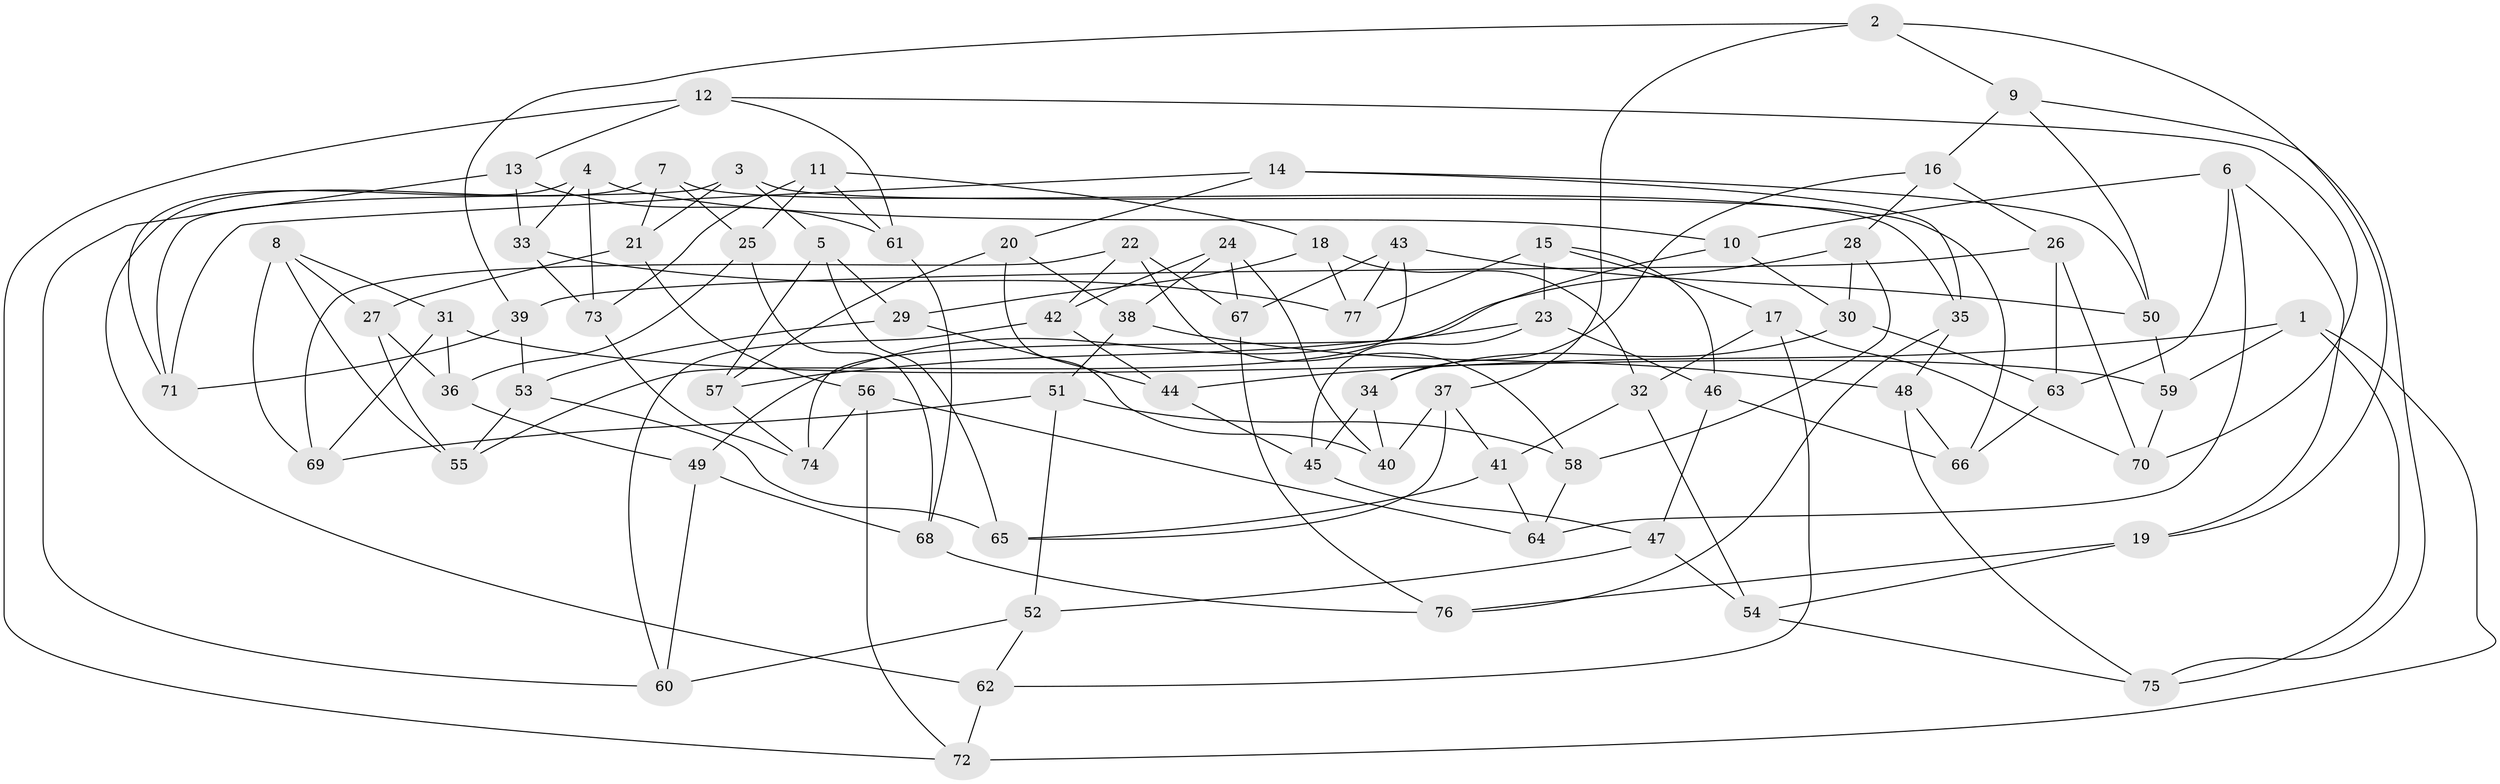 // coarse degree distribution, {4: 0.5283018867924528, 6: 0.4339622641509434, 5: 0.018867924528301886, 3: 0.018867924528301886}
// Generated by graph-tools (version 1.1) at 2025/52/02/27/25 19:52:34]
// undirected, 77 vertices, 154 edges
graph export_dot {
graph [start="1"]
  node [color=gray90,style=filled];
  1;
  2;
  3;
  4;
  5;
  6;
  7;
  8;
  9;
  10;
  11;
  12;
  13;
  14;
  15;
  16;
  17;
  18;
  19;
  20;
  21;
  22;
  23;
  24;
  25;
  26;
  27;
  28;
  29;
  30;
  31;
  32;
  33;
  34;
  35;
  36;
  37;
  38;
  39;
  40;
  41;
  42;
  43;
  44;
  45;
  46;
  47;
  48;
  49;
  50;
  51;
  52;
  53;
  54;
  55;
  56;
  57;
  58;
  59;
  60;
  61;
  62;
  63;
  64;
  65;
  66;
  67;
  68;
  69;
  70;
  71;
  72;
  73;
  74;
  75;
  76;
  77;
  1 -- 59;
  1 -- 44;
  1 -- 75;
  1 -- 72;
  2 -- 19;
  2 -- 39;
  2 -- 37;
  2 -- 9;
  3 -- 66;
  3 -- 5;
  3 -- 21;
  3 -- 71;
  4 -- 71;
  4 -- 10;
  4 -- 73;
  4 -- 33;
  5 -- 57;
  5 -- 29;
  5 -- 65;
  6 -- 10;
  6 -- 19;
  6 -- 63;
  6 -- 64;
  7 -- 25;
  7 -- 62;
  7 -- 21;
  7 -- 35;
  8 -- 27;
  8 -- 31;
  8 -- 55;
  8 -- 69;
  9 -- 16;
  9 -- 50;
  9 -- 75;
  10 -- 30;
  10 -- 74;
  11 -- 73;
  11 -- 61;
  11 -- 18;
  11 -- 25;
  12 -- 61;
  12 -- 70;
  12 -- 72;
  12 -- 13;
  13 -- 61;
  13 -- 33;
  13 -- 60;
  14 -- 35;
  14 -- 71;
  14 -- 50;
  14 -- 20;
  15 -- 46;
  15 -- 77;
  15 -- 23;
  15 -- 17;
  16 -- 34;
  16 -- 26;
  16 -- 28;
  17 -- 70;
  17 -- 32;
  17 -- 62;
  18 -- 77;
  18 -- 29;
  18 -- 32;
  19 -- 54;
  19 -- 76;
  20 -- 57;
  20 -- 38;
  20 -- 40;
  21 -- 56;
  21 -- 27;
  22 -- 67;
  22 -- 42;
  22 -- 69;
  22 -- 58;
  23 -- 46;
  23 -- 57;
  23 -- 45;
  24 -- 40;
  24 -- 38;
  24 -- 67;
  24 -- 42;
  25 -- 36;
  25 -- 68;
  26 -- 39;
  26 -- 70;
  26 -- 63;
  27 -- 55;
  27 -- 36;
  28 -- 58;
  28 -- 49;
  28 -- 30;
  29 -- 44;
  29 -- 53;
  30 -- 34;
  30 -- 63;
  31 -- 36;
  31 -- 59;
  31 -- 69;
  32 -- 54;
  32 -- 41;
  33 -- 73;
  33 -- 77;
  34 -- 40;
  34 -- 45;
  35 -- 76;
  35 -- 48;
  36 -- 49;
  37 -- 40;
  37 -- 41;
  37 -- 65;
  38 -- 51;
  38 -- 48;
  39 -- 71;
  39 -- 53;
  41 -- 65;
  41 -- 64;
  42 -- 60;
  42 -- 44;
  43 -- 77;
  43 -- 50;
  43 -- 55;
  43 -- 67;
  44 -- 45;
  45 -- 47;
  46 -- 66;
  46 -- 47;
  47 -- 54;
  47 -- 52;
  48 -- 75;
  48 -- 66;
  49 -- 68;
  49 -- 60;
  50 -- 59;
  51 -- 52;
  51 -- 58;
  51 -- 69;
  52 -- 62;
  52 -- 60;
  53 -- 55;
  53 -- 65;
  54 -- 75;
  56 -- 72;
  56 -- 74;
  56 -- 64;
  57 -- 74;
  58 -- 64;
  59 -- 70;
  61 -- 68;
  62 -- 72;
  63 -- 66;
  67 -- 76;
  68 -- 76;
  73 -- 74;
}
